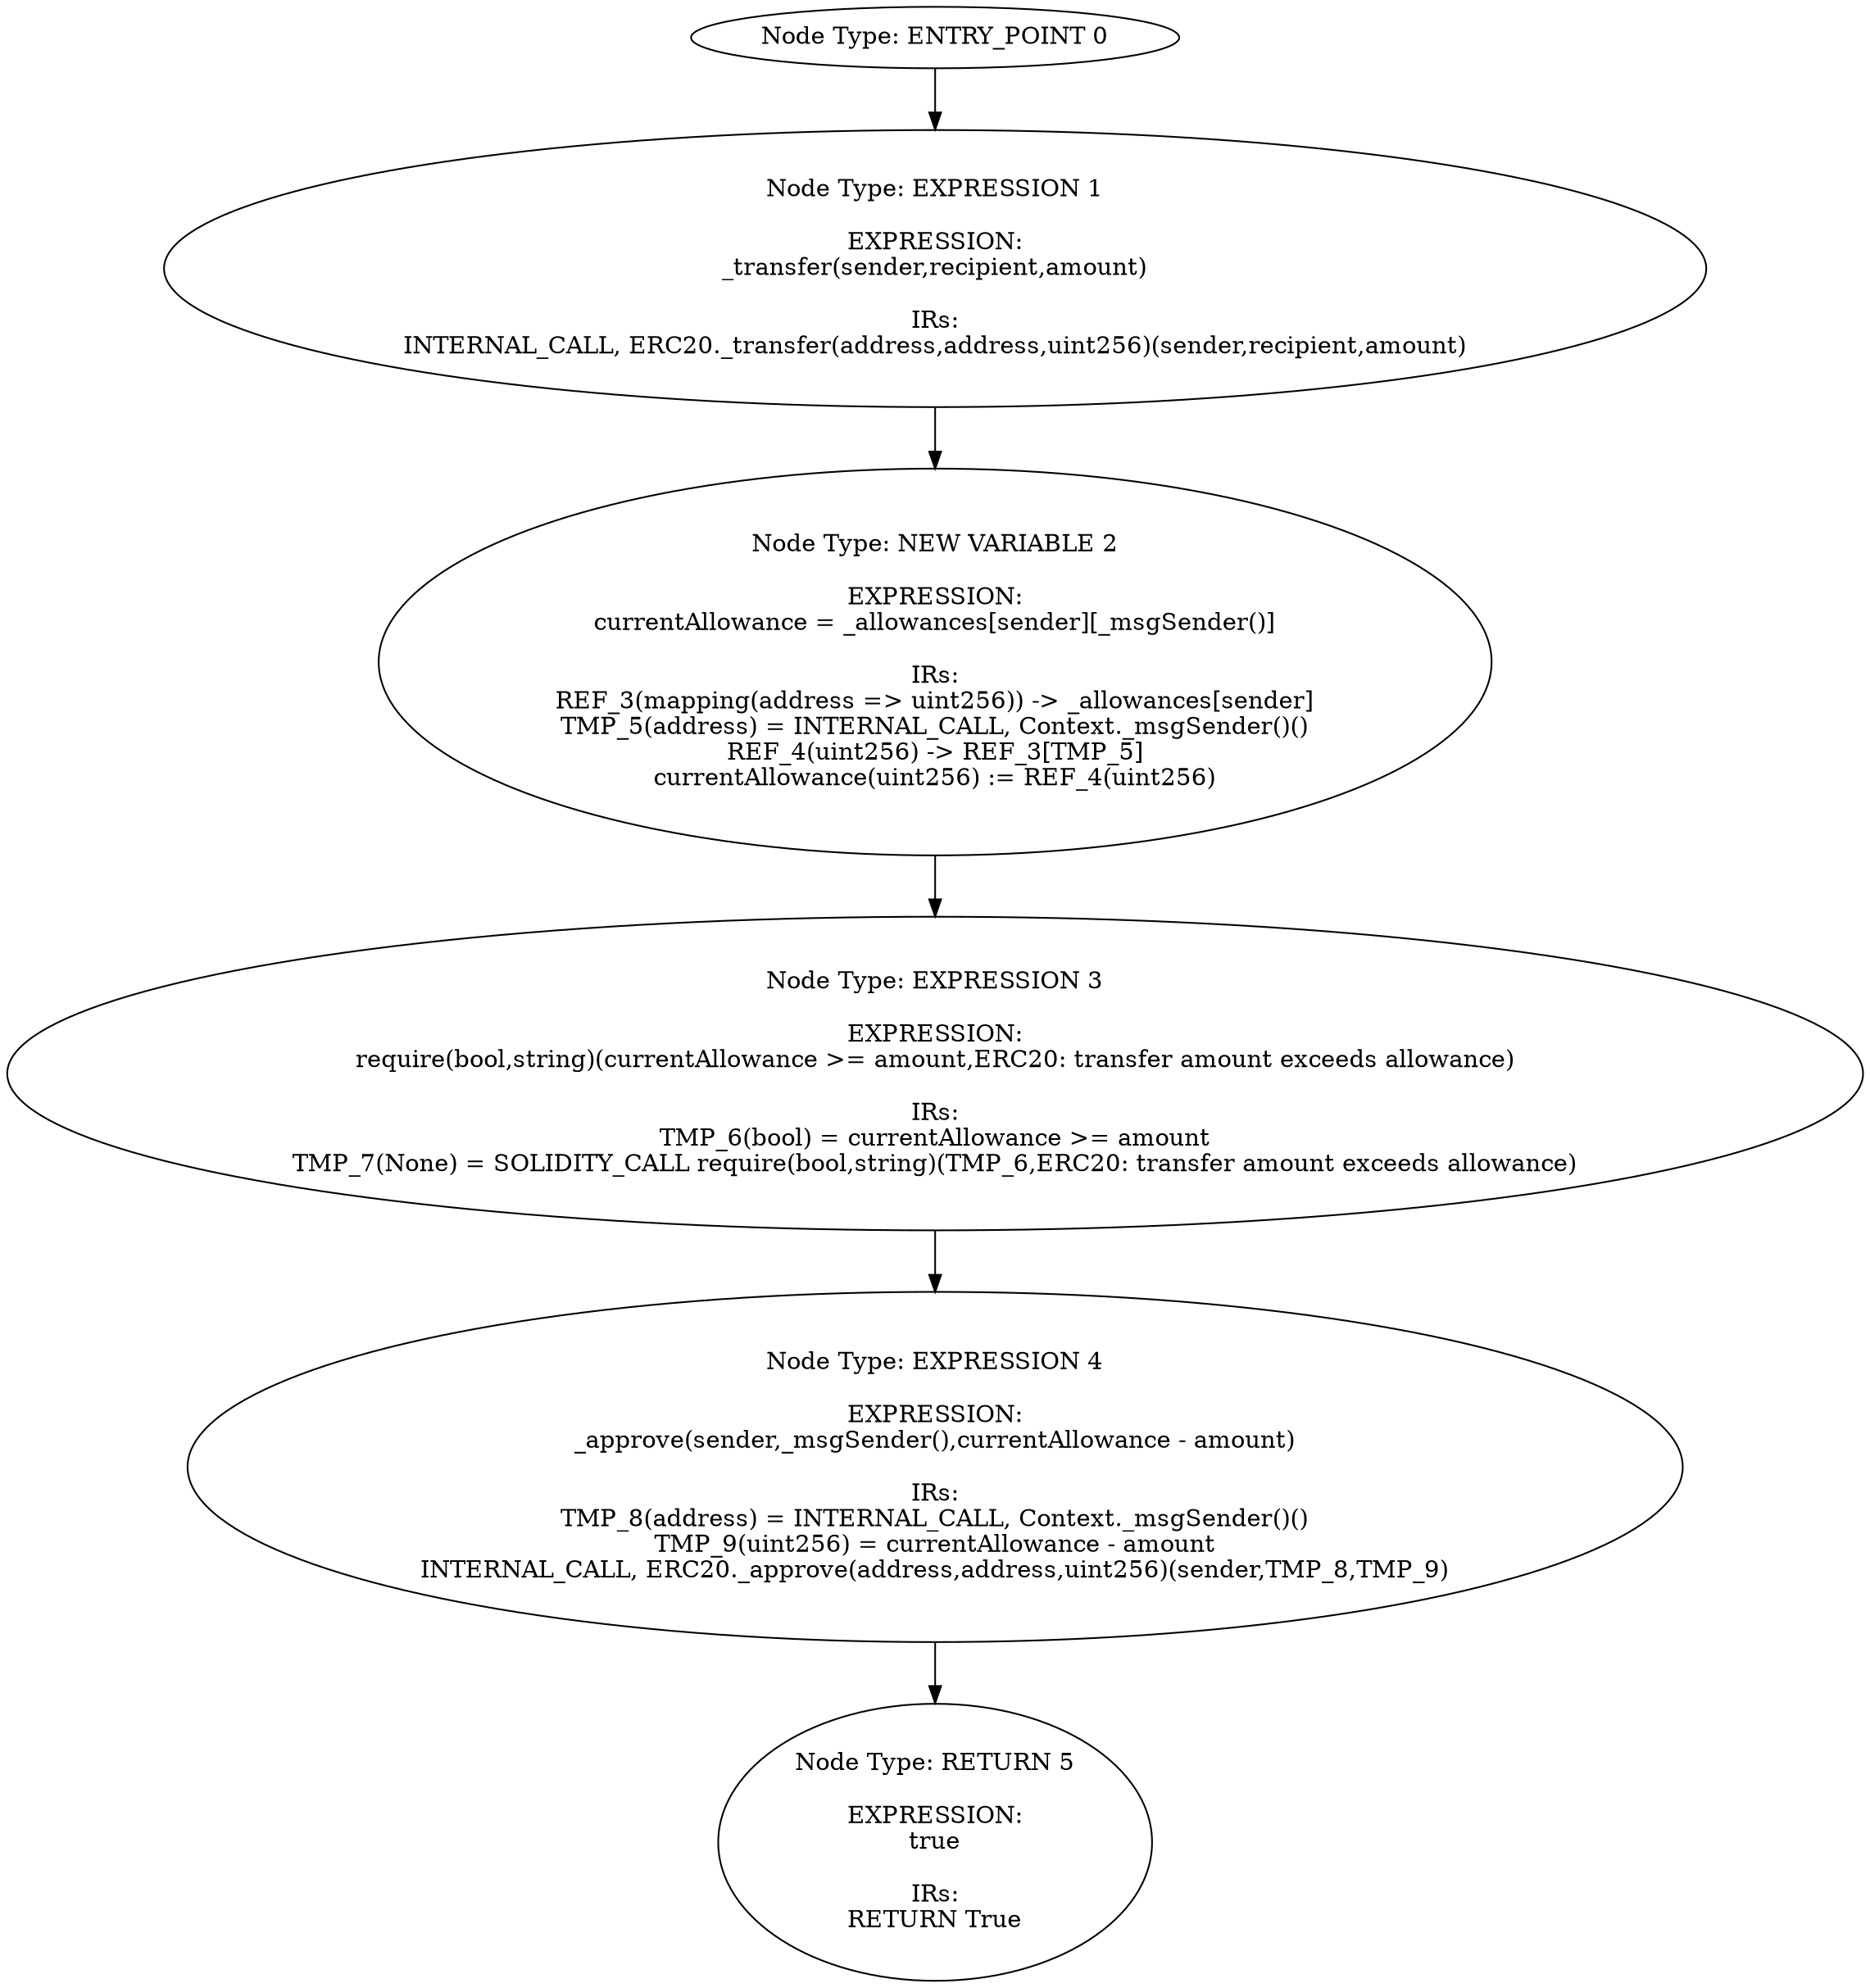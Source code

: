 digraph{
0[label="Node Type: ENTRY_POINT 0
"];
0->1;
1[label="Node Type: EXPRESSION 1

EXPRESSION:
_transfer(sender,recipient,amount)

IRs:
INTERNAL_CALL, ERC20._transfer(address,address,uint256)(sender,recipient,amount)"];
1->2;
2[label="Node Type: NEW VARIABLE 2

EXPRESSION:
currentAllowance = _allowances[sender][_msgSender()]

IRs:
REF_3(mapping(address => uint256)) -> _allowances[sender]
TMP_5(address) = INTERNAL_CALL, Context._msgSender()()
REF_4(uint256) -> REF_3[TMP_5]
currentAllowance(uint256) := REF_4(uint256)"];
2->3;
3[label="Node Type: EXPRESSION 3

EXPRESSION:
require(bool,string)(currentAllowance >= amount,ERC20: transfer amount exceeds allowance)

IRs:
TMP_6(bool) = currentAllowance >= amount
TMP_7(None) = SOLIDITY_CALL require(bool,string)(TMP_6,ERC20: transfer amount exceeds allowance)"];
3->4;
4[label="Node Type: EXPRESSION 4

EXPRESSION:
_approve(sender,_msgSender(),currentAllowance - amount)

IRs:
TMP_8(address) = INTERNAL_CALL, Context._msgSender()()
TMP_9(uint256) = currentAllowance - amount
INTERNAL_CALL, ERC20._approve(address,address,uint256)(sender,TMP_8,TMP_9)"];
4->5;
5[label="Node Type: RETURN 5

EXPRESSION:
true

IRs:
RETURN True"];
}
